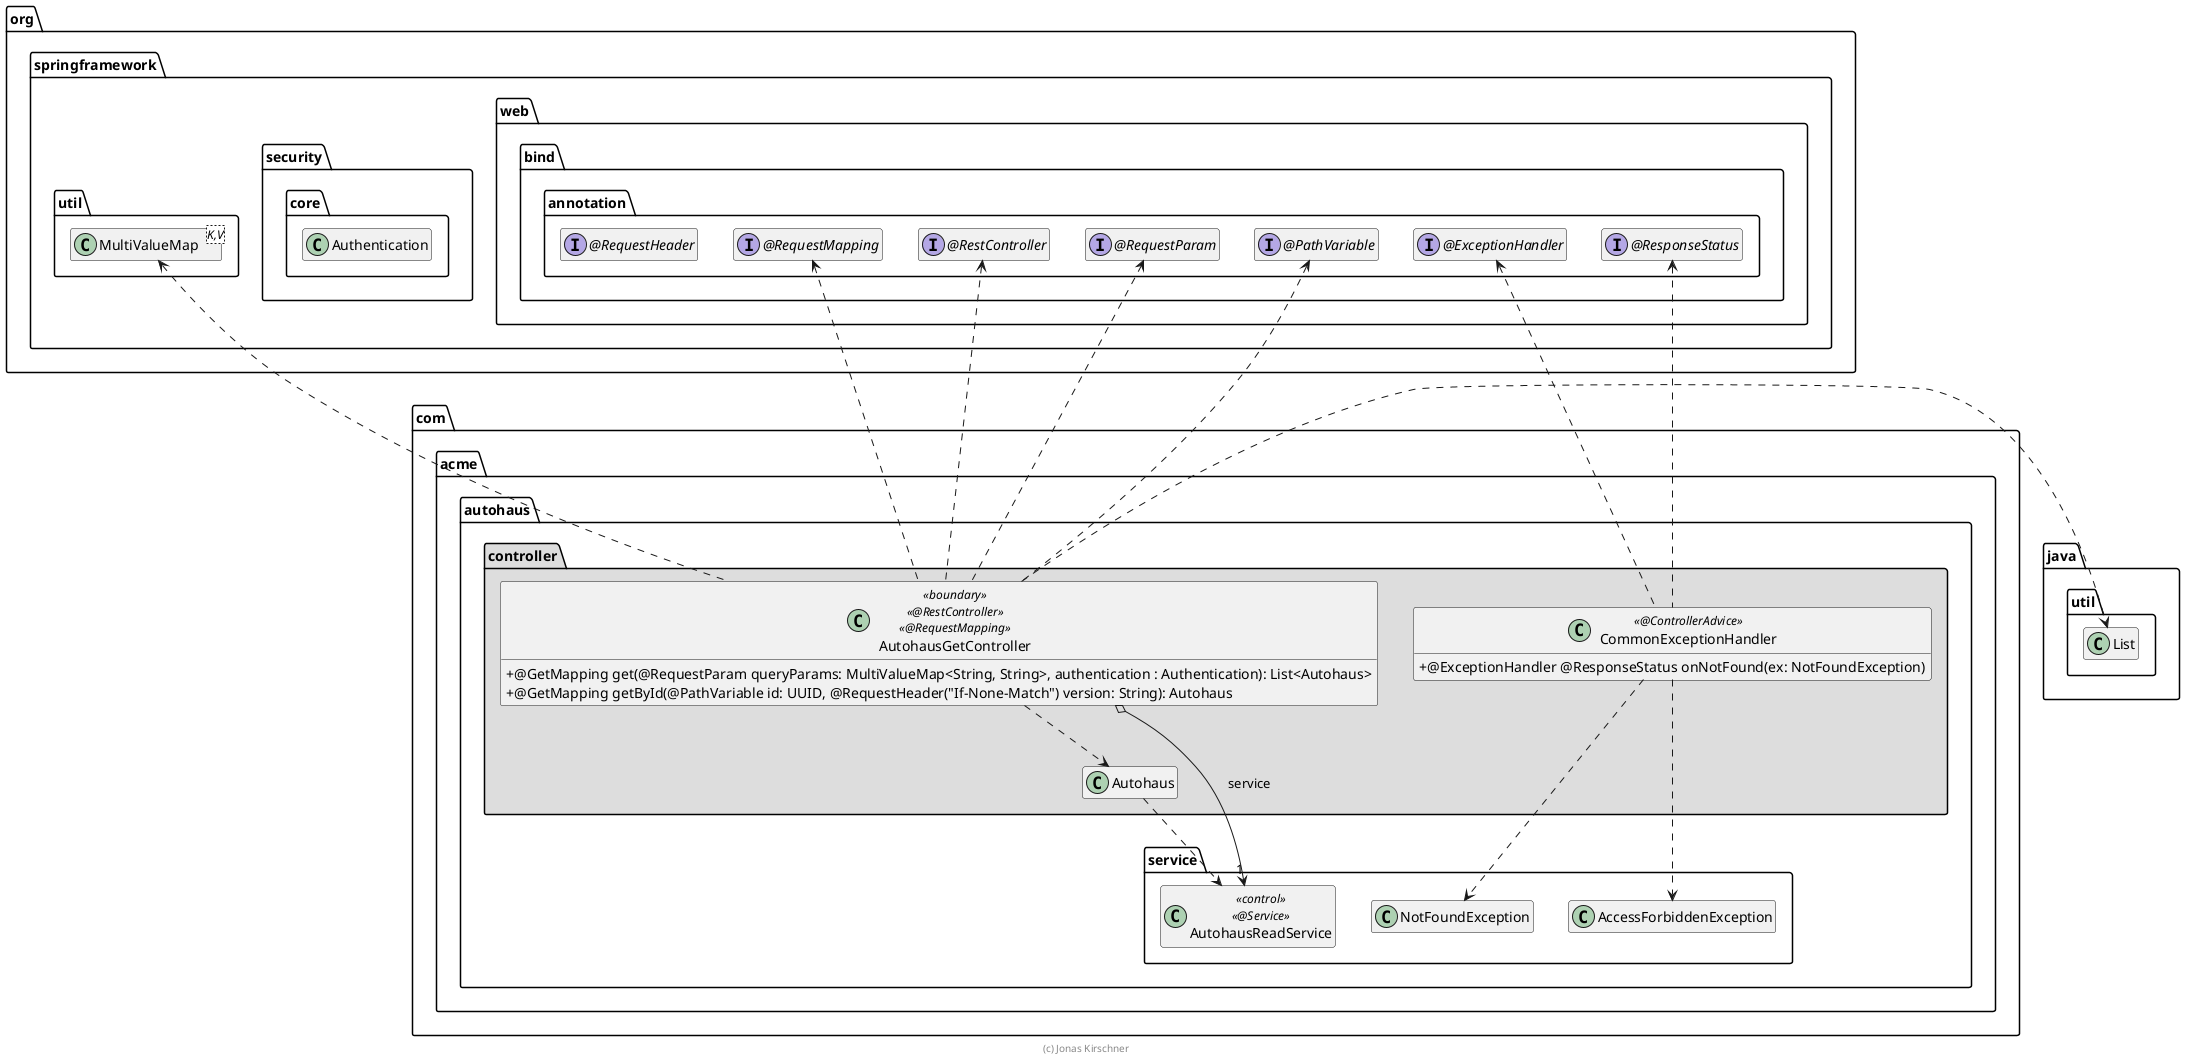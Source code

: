 @startuml AutohausGetController

skinparam classAttributeIconSize 0

package org.springframework {
    package web.bind.annotation {
        interface "@RestController" as RestController
        interface "@RequestMapping" as RequestMapping
        interface "@PathVariable" as PathVariable
        interface "@RequestParam" as RequestParam
        interface "@ExceptionHandler" as ExceptionHandler
        interface "@ResponseStatus" as ResponseStatus
        interface "@RequestHeader" as RequestHeader
    }

    package security.core {
            class Authentication
        }

    package util {
        class MultiValueMap<K,V>
    }
}

package java.util {
    class List
}

package com.acme.autohaus {
    package service {
        class AutohausReadService << control >> << @Service >>
        class NotFoundException
        class AccessForbiddenException

        AutohausReadService .right[hidden].> NotFoundException
        NotFoundException .right[hidden].> AccessForbiddenException
    }

package controller #DDDDDD {
        class AutohausGetController << boundary >> << @RestController >> << @RequestMapping >> {
            + @GetMapping get(@RequestParam queryParams: MultiValueMap<String, String>, authentication : Authentication): List<Autohaus>
            + @GetMapping getById(@PathVariable id: UUID, @RequestHeader("If-None-Match") version: String): Autohaus
        }

        class CommonExceptionHandler << @ControllerAdvice >> {
            + @ExceptionHandler @ResponseStatus onNotFound(ex: NotFoundException)
        }

        AutohausGetController o--> "1" AutohausReadService : service
        AutohausGetController ..> Autohaus

        AutohausGetController .up.> RestController
        AutohausGetController .up.> RequestMapping
        AutohausGetController .up.> PathVariable
        AutohausGetController .up.> RequestParam
        AutohausGetController .up.> MultiValueMap

        CommonExceptionHandler .up.> ExceptionHandler
        CommonExceptionHandler .up.> ResponseStatus
        CommonExceptionHandler ..> NotFoundException
        CommonExceptionHandler ..> AccessForbiddenException
        CommonExceptionHandler .[hidden].> Autohaus

        AutohausGetController .right.> List

        Autohaus ..> AutohausReadService
    }
}

hide empty members

footer (c) Jonas Kirschner

@enduml
